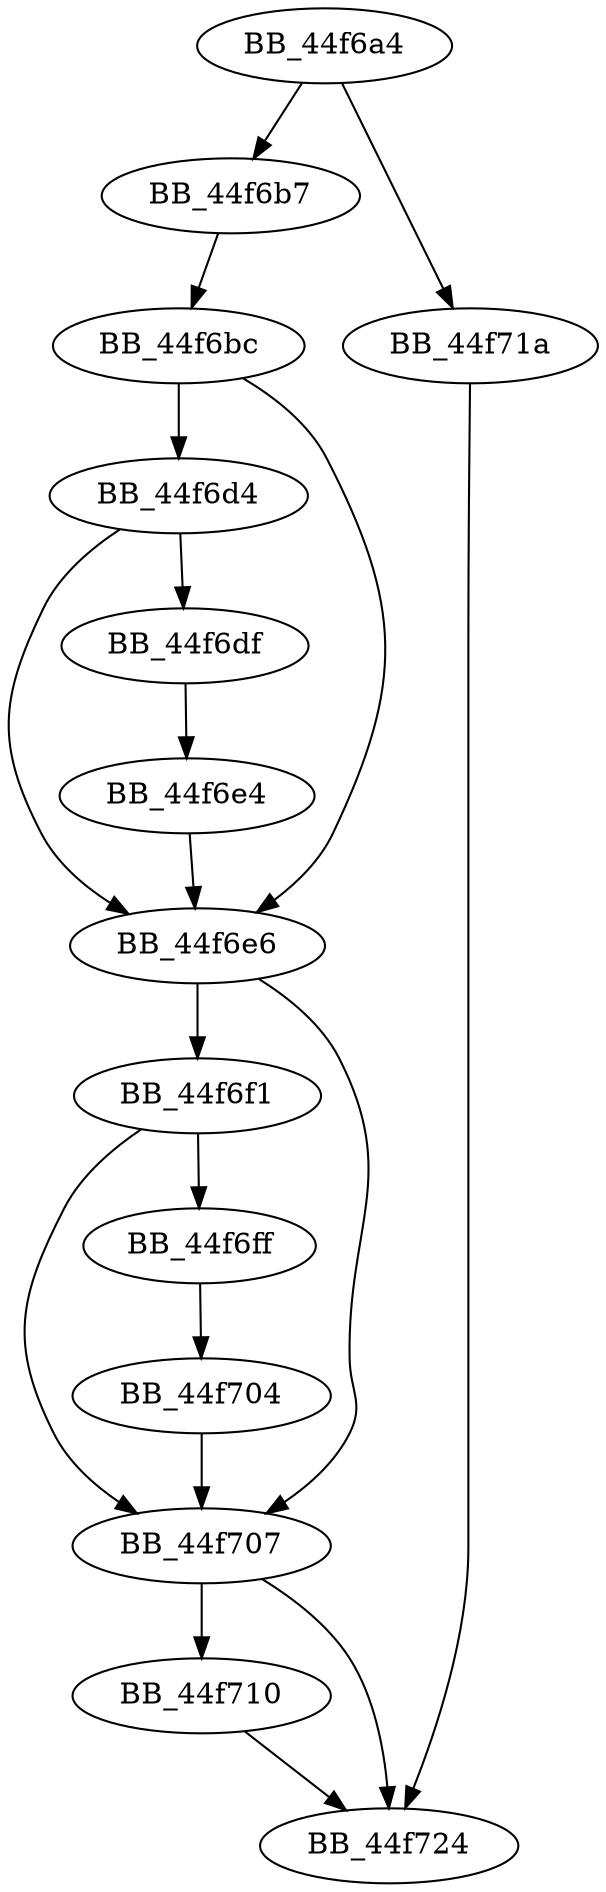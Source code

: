 DiGraph sub_44F6A4{
BB_44f6a4->BB_44f6b7
BB_44f6a4->BB_44f71a
BB_44f6b7->BB_44f6bc
BB_44f6bc->BB_44f6d4
BB_44f6bc->BB_44f6e6
BB_44f6d4->BB_44f6df
BB_44f6d4->BB_44f6e6
BB_44f6df->BB_44f6e4
BB_44f6e4->BB_44f6e6
BB_44f6e6->BB_44f6f1
BB_44f6e6->BB_44f707
BB_44f6f1->BB_44f6ff
BB_44f6f1->BB_44f707
BB_44f6ff->BB_44f704
BB_44f704->BB_44f707
BB_44f707->BB_44f710
BB_44f707->BB_44f724
BB_44f710->BB_44f724
BB_44f71a->BB_44f724
}
